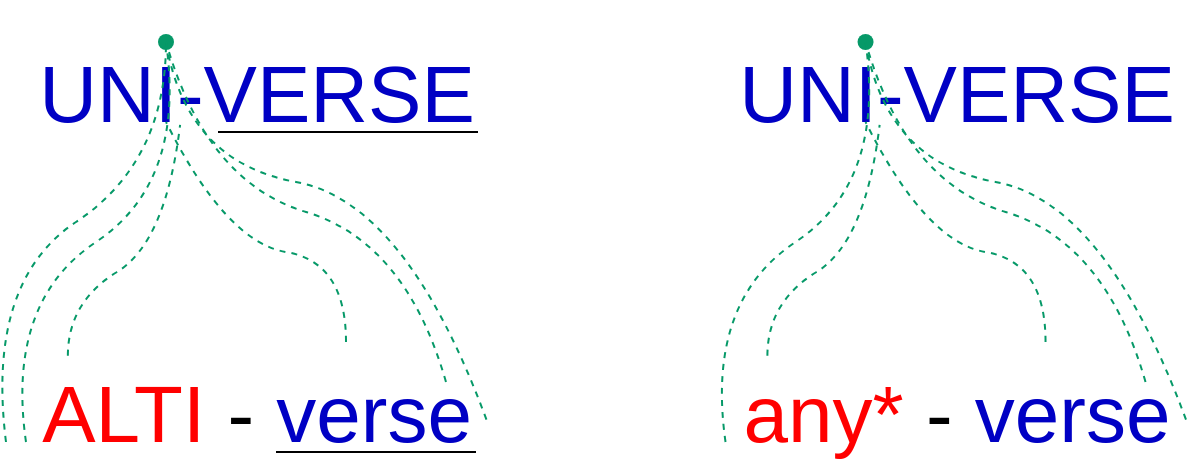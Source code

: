 <mxfile version="17.4.6" type="github">
  <diagram id="9jzjyPVWpdHx5XDb5yZj" name="Page-1">
    <mxGraphModel dx="671" dy="739" grid="1" gridSize="10" guides="1" tooltips="1" connect="1" arrows="1" fold="1" page="1" pageScale="1" pageWidth="850" pageHeight="1100" math="0" shadow="0">
      <root>
        <mxCell id="0" />
        <mxCell id="1" parent="0" />
        <mxCell id="t3Clf5Ln8iyimZ62pMpw-1" value="&lt;font style=&quot;font-size: 40px&quot; color=&quot;#0000c4&quot;&gt;UNI-VERSE&lt;/font&gt;" style="text;html=1;align=center;verticalAlign=middle;resizable=0;points=[];autosize=1;strokeColor=none;fillColor=none;" vertex="1" parent="1">
          <mxGeometry x="120" y="170" width="230" height="30" as="geometry" />
        </mxCell>
        <mxCell id="t3Clf5Ln8iyimZ62pMpw-3" value="&lt;font color=&quot;#ff0000&quot;&gt;ALTI &lt;/font&gt;&lt;font color=&quot;#000000&quot;&gt;- &lt;/font&gt;verse" style="text;html=1;align=center;verticalAlign=middle;resizable=0;points=[];autosize=1;strokeColor=none;fillColor=none;fontSize=40;fontColor=#0000C4;" vertex="1" parent="1">
          <mxGeometry x="120" y="320" width="230" height="50" as="geometry" />
        </mxCell>
        <mxCell id="t3Clf5Ln8iyimZ62pMpw-4" value="&lt;font color=&quot;#ff0000&quot;&gt;any*&amp;nbsp;&lt;/font&gt;&lt;font color=&quot;#000000&quot;&gt;- &lt;/font&gt;verse" style="text;html=1;align=center;verticalAlign=middle;resizable=0;points=[];autosize=1;strokeColor=none;fillColor=none;fontSize=40;fontColor=#0000C4;" vertex="1" parent="1">
          <mxGeometry x="470" y="320" width="230" height="50" as="geometry" />
        </mxCell>
        <mxCell id="t3Clf5Ln8iyimZ62pMpw-6" value="" style="shape=waypoint;sketch=0;fillStyle=solid;size=6;pointerEvents=1;points=[];fillColor=none;resizable=0;rotatable=0;perimeter=centerPerimeter;snapToPoint=1;fontSize=40;fontColor=#0000C4;strokeWidth=2;strokeColor=#069968;" vertex="1" parent="1">
          <mxGeometry x="170" y="140" width="40" height="40" as="geometry" />
        </mxCell>
        <mxCell id="t3Clf5Ln8iyimZ62pMpw-8" value="" style="endArrow=none;dashed=1;html=1;fontSize=40;fontColor=#0000C4;strokeColor=#069968;curved=1;entryX=0.589;entryY=0.536;entryDx=0;entryDy=0;entryPerimeter=0;" edge="1" parent="1" target="t3Clf5Ln8iyimZ62pMpw-6">
          <mxGeometry width="50" height="50" relative="1" as="geometry">
            <mxPoint x="110" y="360" as="sourcePoint" />
            <mxPoint x="380" y="340" as="targetPoint" />
            <Array as="points">
              <mxPoint x="100" y="280" />
              <mxPoint x="190" y="220" />
            </Array>
          </mxGeometry>
        </mxCell>
        <mxCell id="t3Clf5Ln8iyimZ62pMpw-9" value="" style="endArrow=none;dashed=1;html=1;fontSize=40;fontColor=#0000C4;strokeColor=#069968;curved=1;entryX=0.646;entryY=0.493;entryDx=0;entryDy=0;entryPerimeter=0;" edge="1" parent="1" target="t3Clf5Ln8iyimZ62pMpw-6">
          <mxGeometry width="50" height="50" relative="1" as="geometry">
            <mxPoint x="120" y="360" as="sourcePoint" />
            <mxPoint x="200" y="170" as="targetPoint" />
            <Array as="points">
              <mxPoint x="110" y="290" />
              <mxPoint x="200" y="230" />
            </Array>
          </mxGeometry>
        </mxCell>
        <mxCell id="t3Clf5Ln8iyimZ62pMpw-10" value="" style="endArrow=none;dashed=1;html=1;fontSize=40;fontColor=#0000C4;strokeColor=#069968;curved=1;exitX=1.001;exitY=0.577;exitDx=0;exitDy=0;exitPerimeter=0;" edge="1" parent="1" source="t3Clf5Ln8iyimZ62pMpw-3" target="t3Clf5Ln8iyimZ62pMpw-6">
          <mxGeometry width="50" height="50" relative="1" as="geometry">
            <mxPoint x="330" y="390" as="sourcePoint" />
            <mxPoint x="380" y="340" as="targetPoint" />
            <Array as="points">
              <mxPoint x="310" y="240" />
              <mxPoint x="200" y="220" />
            </Array>
          </mxGeometry>
        </mxCell>
        <mxCell id="t3Clf5Ln8iyimZ62pMpw-11" value="" style="endArrow=none;dashed=1;html=1;fontSize=40;fontColor=#0000C4;strokeColor=#069968;curved=1;entryX=0.661;entryY=0.536;entryDx=0;entryDy=0;entryPerimeter=0;exitX=0.913;exitY=0.2;exitDx=0;exitDy=0;exitPerimeter=0;" edge="1" parent="1" source="t3Clf5Ln8iyimZ62pMpw-3" target="t3Clf5Ln8iyimZ62pMpw-6">
          <mxGeometry width="50" height="50" relative="1" as="geometry">
            <mxPoint x="310" y="310" as="sourcePoint" />
            <mxPoint x="200" y="170" as="targetPoint" />
            <Array as="points">
              <mxPoint x="310" y="260" />
              <mxPoint x="210" y="230" />
            </Array>
          </mxGeometry>
        </mxCell>
        <mxCell id="t3Clf5Ln8iyimZ62pMpw-12" value="" style="endArrow=none;dashed=1;html=1;fontSize=40;fontColor=#0000C4;strokeColor=#069968;curved=1;entryX=0.335;entryY=1.048;entryDx=0;entryDy=0;entryPerimeter=0;exitX=0.091;exitY=-0.063;exitDx=0;exitDy=0;exitPerimeter=0;" edge="1" parent="1" source="t3Clf5Ln8iyimZ62pMpw-3" target="t3Clf5Ln8iyimZ62pMpw-1">
          <mxGeometry width="50" height="50" relative="1" as="geometry">
            <mxPoint x="330" y="390" as="sourcePoint" />
            <mxPoint x="380" y="340" as="targetPoint" />
            <Array as="points">
              <mxPoint x="141" y="290" />
              <mxPoint x="190" y="260" />
            </Array>
          </mxGeometry>
        </mxCell>
        <mxCell id="t3Clf5Ln8iyimZ62pMpw-13" value="" style="endArrow=none;dashed=1;html=1;fontSize=40;fontColor=#0000C4;strokeColor=#069968;curved=1;" edge="1" parent="1">
          <mxGeometry width="50" height="50" relative="1" as="geometry">
            <mxPoint x="280" y="310" as="sourcePoint" />
            <mxPoint x="190" y="200" as="targetPoint" />
            <Array as="points">
              <mxPoint x="280" y="270" />
              <mxPoint x="220" y="260" />
            </Array>
          </mxGeometry>
        </mxCell>
        <mxCell id="t3Clf5Ln8iyimZ62pMpw-14" value="&lt;font style=&quot;font-size: 40px&quot; color=&quot;#0000c4&quot;&gt;UNI-VERSE&lt;/font&gt;" style="text;html=1;align=center;verticalAlign=middle;resizable=0;points=[];autosize=1;strokeColor=none;fillColor=none;" vertex="1" parent="1">
          <mxGeometry x="469.77" y="170" width="230" height="30" as="geometry" />
        </mxCell>
        <mxCell id="t3Clf5Ln8iyimZ62pMpw-16" value="" style="shape=waypoint;sketch=0;fillStyle=solid;size=6;pointerEvents=1;points=[];fillColor=none;resizable=0;rotatable=0;perimeter=centerPerimeter;snapToPoint=1;fontSize=40;fontColor=#0000C4;strokeWidth=2;strokeColor=#069968;" vertex="1" parent="1">
          <mxGeometry x="519.77" y="140" width="40" height="40" as="geometry" />
        </mxCell>
        <mxCell id="t3Clf5Ln8iyimZ62pMpw-17" value="" style="endArrow=none;dashed=1;html=1;fontSize=40;fontColor=#0000C4;strokeColor=#069968;curved=1;entryX=0.646;entryY=0.493;entryDx=0;entryDy=0;entryPerimeter=0;" edge="1" parent="1" target="t3Clf5Ln8iyimZ62pMpw-16">
          <mxGeometry width="50" height="50" relative="1" as="geometry">
            <mxPoint x="469.77" y="360" as="sourcePoint" />
            <mxPoint x="549.77" y="170" as="targetPoint" />
            <Array as="points">
              <mxPoint x="459.77" y="290" />
              <mxPoint x="549.77" y="230" />
            </Array>
          </mxGeometry>
        </mxCell>
        <mxCell id="t3Clf5Ln8iyimZ62pMpw-18" value="" style="endArrow=none;dashed=1;html=1;fontSize=40;fontColor=#0000C4;strokeColor=#069968;curved=1;exitX=1.001;exitY=0.577;exitDx=0;exitDy=0;exitPerimeter=0;" edge="1" parent="1" target="t3Clf5Ln8iyimZ62pMpw-16">
          <mxGeometry width="50" height="50" relative="1" as="geometry">
            <mxPoint x="700" y="348.85" as="sourcePoint" />
            <mxPoint x="729.77" y="340" as="targetPoint" />
            <Array as="points">
              <mxPoint x="659.77" y="240" />
              <mxPoint x="549.77" y="220" />
            </Array>
          </mxGeometry>
        </mxCell>
        <mxCell id="t3Clf5Ln8iyimZ62pMpw-19" value="" style="endArrow=none;dashed=1;html=1;fontSize=40;fontColor=#0000C4;strokeColor=#069968;curved=1;entryX=0.661;entryY=0.536;entryDx=0;entryDy=0;entryPerimeter=0;exitX=0.913;exitY=0.2;exitDx=0;exitDy=0;exitPerimeter=0;" edge="1" parent="1" target="t3Clf5Ln8iyimZ62pMpw-16">
          <mxGeometry width="50" height="50" relative="1" as="geometry">
            <mxPoint x="679.76" y="330" as="sourcePoint" />
            <mxPoint x="549.77" y="170" as="targetPoint" />
            <Array as="points">
              <mxPoint x="659.77" y="260" />
              <mxPoint x="559.77" y="230" />
            </Array>
          </mxGeometry>
        </mxCell>
        <mxCell id="t3Clf5Ln8iyimZ62pMpw-20" value="" style="endArrow=none;dashed=1;html=1;fontSize=40;fontColor=#0000C4;strokeColor=#069968;curved=1;entryX=0.335;entryY=1.048;entryDx=0;entryDy=0;entryPerimeter=0;exitX=0.091;exitY=-0.063;exitDx=0;exitDy=0;exitPerimeter=0;" edge="1" parent="1" target="t3Clf5Ln8iyimZ62pMpw-14">
          <mxGeometry width="50" height="50" relative="1" as="geometry">
            <mxPoint x="490.7" y="316.85" as="sourcePoint" />
            <mxPoint x="729.77" y="340" as="targetPoint" />
            <Array as="points">
              <mxPoint x="490.77" y="290" />
              <mxPoint x="539.77" y="260" />
            </Array>
          </mxGeometry>
        </mxCell>
        <mxCell id="t3Clf5Ln8iyimZ62pMpw-21" value="" style="endArrow=none;dashed=1;html=1;fontSize=40;fontColor=#0000C4;strokeColor=#069968;curved=1;" edge="1" parent="1">
          <mxGeometry width="50" height="50" relative="1" as="geometry">
            <mxPoint x="629.77" y="310" as="sourcePoint" />
            <mxPoint x="539.77" y="200" as="targetPoint" />
            <Array as="points">
              <mxPoint x="629.77" y="270" />
              <mxPoint x="569.77" y="260" />
            </Array>
          </mxGeometry>
        </mxCell>
        <mxCell id="t3Clf5Ln8iyimZ62pMpw-22" value="" style="endArrow=none;html=1;fontSize=40;fontColor=#0000C4;strokeColor=#000000;rounded=0;" edge="1" parent="1">
          <mxGeometry width="50" height="50" relative="1" as="geometry">
            <mxPoint x="216" y="205" as="sourcePoint" />
            <mxPoint x="346" y="205" as="targetPoint" />
          </mxGeometry>
        </mxCell>
        <mxCell id="t3Clf5Ln8iyimZ62pMpw-23" value="" style="endArrow=none;html=1;fontSize=40;fontColor=#0000C4;strokeColor=#000000;rounded=0;" edge="1" parent="1">
          <mxGeometry width="50" height="50" relative="1" as="geometry">
            <mxPoint x="245" y="365" as="sourcePoint" />
            <mxPoint x="345" y="365" as="targetPoint" />
          </mxGeometry>
        </mxCell>
      </root>
    </mxGraphModel>
  </diagram>
</mxfile>
